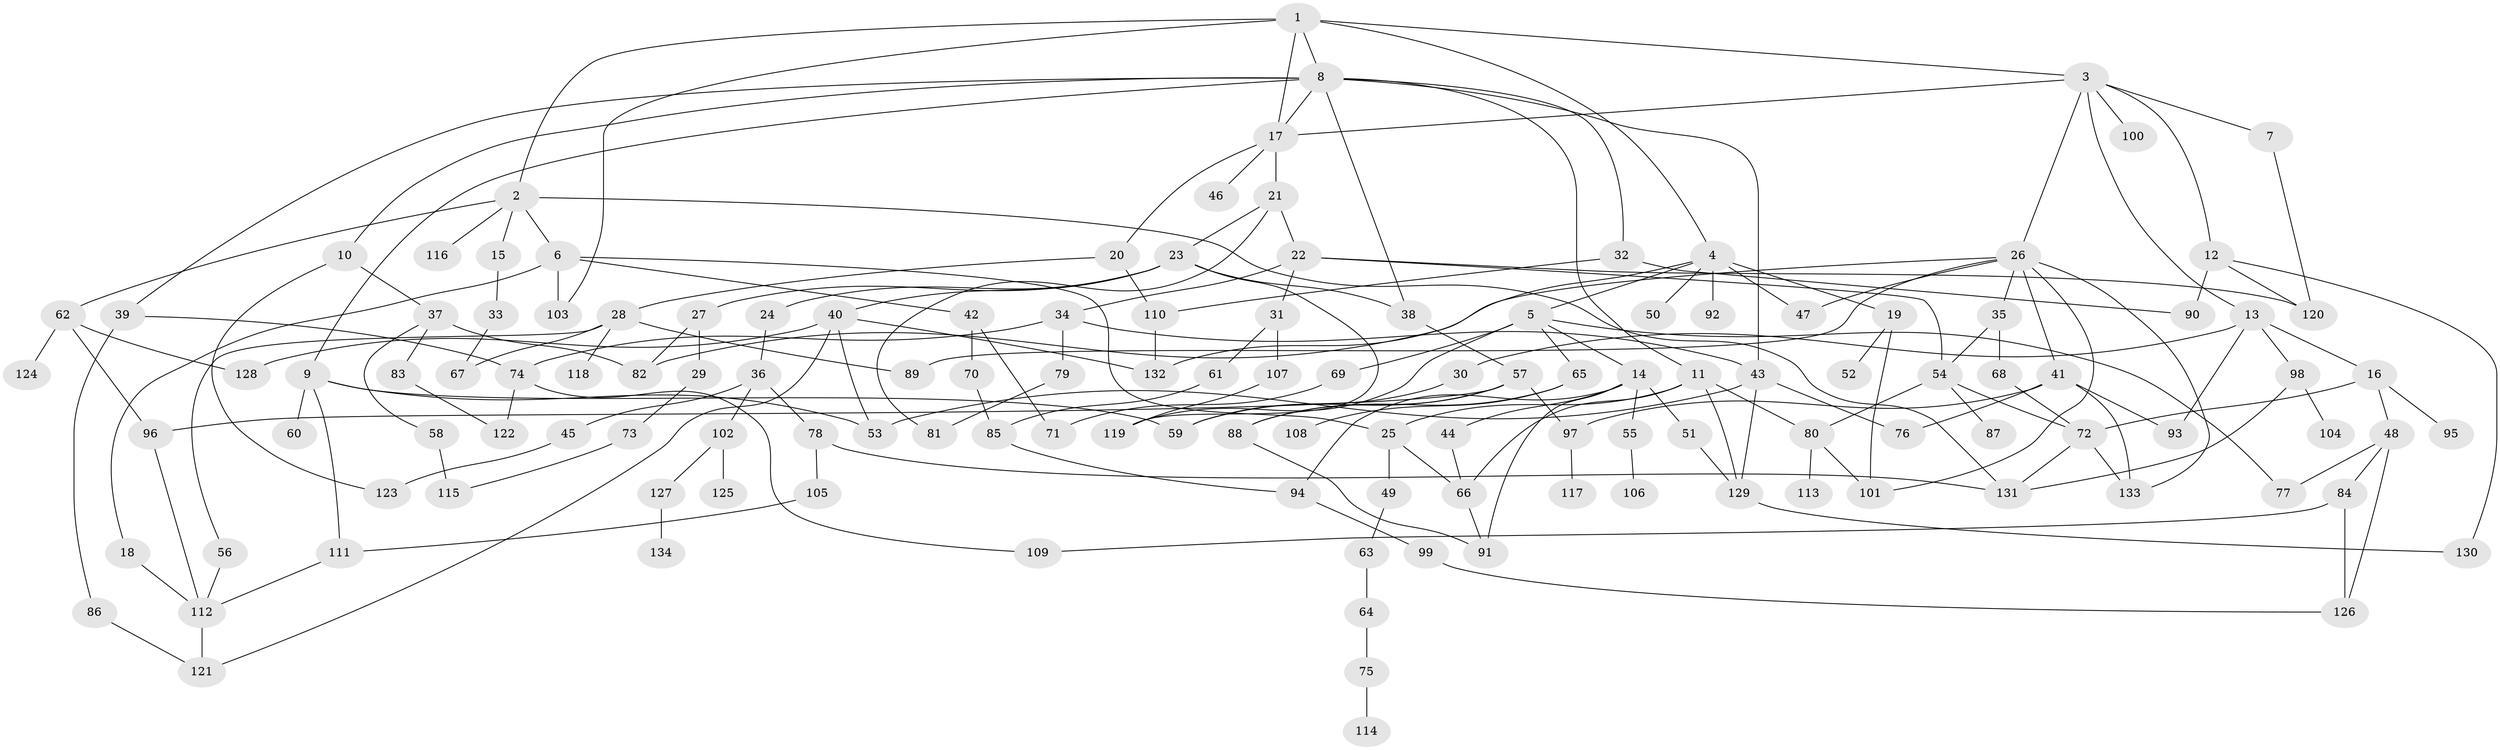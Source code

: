 // coarse degree distribution, {5: 0.07547169811320754, 6: 0.03773584905660377, 1: 0.32075471698113206, 2: 0.22641509433962265, 3: 0.16981132075471697, 8: 0.018867924528301886, 11: 0.03773584905660377, 7: 0.07547169811320754, 4: 0.018867924528301886, 12: 0.018867924528301886}
// Generated by graph-tools (version 1.1) at 2025/45/03/04/25 21:45:35]
// undirected, 134 vertices, 198 edges
graph export_dot {
graph [start="1"]
  node [color=gray90,style=filled];
  1;
  2;
  3;
  4;
  5;
  6;
  7;
  8;
  9;
  10;
  11;
  12;
  13;
  14;
  15;
  16;
  17;
  18;
  19;
  20;
  21;
  22;
  23;
  24;
  25;
  26;
  27;
  28;
  29;
  30;
  31;
  32;
  33;
  34;
  35;
  36;
  37;
  38;
  39;
  40;
  41;
  42;
  43;
  44;
  45;
  46;
  47;
  48;
  49;
  50;
  51;
  52;
  53;
  54;
  55;
  56;
  57;
  58;
  59;
  60;
  61;
  62;
  63;
  64;
  65;
  66;
  67;
  68;
  69;
  70;
  71;
  72;
  73;
  74;
  75;
  76;
  77;
  78;
  79;
  80;
  81;
  82;
  83;
  84;
  85;
  86;
  87;
  88;
  89;
  90;
  91;
  92;
  93;
  94;
  95;
  96;
  97;
  98;
  99;
  100;
  101;
  102;
  103;
  104;
  105;
  106;
  107;
  108;
  109;
  110;
  111;
  112;
  113;
  114;
  115;
  116;
  117;
  118;
  119;
  120;
  121;
  122;
  123;
  124;
  125;
  126;
  127;
  128;
  129;
  130;
  131;
  132;
  133;
  134;
  1 -- 2;
  1 -- 3;
  1 -- 4;
  1 -- 8;
  1 -- 103;
  1 -- 17;
  2 -- 6;
  2 -- 15;
  2 -- 62;
  2 -- 116;
  2 -- 131;
  3 -- 7;
  3 -- 12;
  3 -- 13;
  3 -- 17;
  3 -- 26;
  3 -- 100;
  4 -- 5;
  4 -- 19;
  4 -- 47;
  4 -- 50;
  4 -- 92;
  4 -- 132;
  5 -- 14;
  5 -- 65;
  5 -- 69;
  5 -- 119;
  5 -- 77;
  6 -- 18;
  6 -- 25;
  6 -- 42;
  6 -- 103;
  7 -- 120;
  8 -- 9;
  8 -- 10;
  8 -- 11;
  8 -- 32;
  8 -- 39;
  8 -- 43;
  8 -- 38;
  8 -- 17;
  9 -- 60;
  9 -- 111;
  9 -- 53;
  9 -- 59;
  10 -- 37;
  10 -- 123;
  11 -- 129;
  11 -- 25;
  11 -- 66;
  11 -- 80;
  12 -- 90;
  12 -- 130;
  12 -- 120;
  13 -- 16;
  13 -- 30;
  13 -- 98;
  13 -- 93;
  14 -- 44;
  14 -- 51;
  14 -- 55;
  14 -- 91;
  14 -- 94;
  15 -- 33;
  16 -- 48;
  16 -- 72;
  16 -- 95;
  17 -- 20;
  17 -- 21;
  17 -- 46;
  18 -- 112;
  19 -- 52;
  19 -- 101;
  20 -- 28;
  20 -- 110;
  21 -- 22;
  21 -- 23;
  21 -- 81;
  22 -- 31;
  22 -- 34;
  22 -- 54;
  22 -- 120;
  23 -- 24;
  23 -- 27;
  23 -- 38;
  23 -- 40;
  23 -- 119;
  24 -- 36;
  25 -- 49;
  25 -- 66;
  26 -- 35;
  26 -- 41;
  26 -- 101;
  26 -- 133;
  26 -- 82;
  26 -- 89;
  26 -- 47;
  27 -- 29;
  27 -- 82;
  28 -- 56;
  28 -- 89;
  28 -- 118;
  28 -- 67;
  29 -- 73;
  30 -- 59;
  31 -- 61;
  31 -- 107;
  32 -- 110;
  32 -- 90;
  33 -- 67;
  34 -- 79;
  34 -- 43;
  34 -- 74;
  35 -- 68;
  35 -- 54;
  36 -- 45;
  36 -- 78;
  36 -- 102;
  37 -- 58;
  37 -- 83;
  37 -- 82;
  38 -- 57;
  39 -- 74;
  39 -- 86;
  40 -- 128;
  40 -- 132;
  40 -- 121;
  40 -- 53;
  41 -- 93;
  41 -- 76;
  41 -- 133;
  41 -- 97;
  42 -- 70;
  42 -- 71;
  43 -- 53;
  43 -- 76;
  43 -- 129;
  44 -- 66;
  45 -- 123;
  48 -- 77;
  48 -- 84;
  48 -- 126;
  49 -- 63;
  51 -- 129;
  54 -- 80;
  54 -- 87;
  54 -- 72;
  55 -- 106;
  56 -- 112;
  57 -- 59;
  57 -- 88;
  57 -- 96;
  57 -- 97;
  58 -- 115;
  61 -- 85;
  62 -- 124;
  62 -- 128;
  62 -- 96;
  63 -- 64;
  64 -- 75;
  65 -- 108;
  65 -- 88;
  66 -- 91;
  68 -- 72;
  69 -- 71;
  70 -- 85;
  72 -- 131;
  72 -- 133;
  73 -- 115;
  74 -- 122;
  74 -- 109;
  75 -- 114;
  78 -- 105;
  78 -- 131;
  79 -- 81;
  80 -- 113;
  80 -- 101;
  83 -- 122;
  84 -- 109;
  84 -- 126;
  85 -- 94;
  86 -- 121;
  88 -- 91;
  94 -- 99;
  96 -- 112;
  97 -- 117;
  98 -- 104;
  98 -- 131;
  99 -- 126;
  102 -- 125;
  102 -- 127;
  105 -- 111;
  107 -- 119;
  110 -- 132;
  111 -- 112;
  112 -- 121;
  127 -- 134;
  129 -- 130;
}
